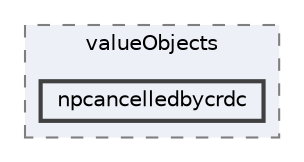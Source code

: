 digraph "repository/mnp/src/main/java/com/sterlite/cal/mnp/service/valueObjects/npcancelledbycrdc"
{
 // LATEX_PDF_SIZE
  bgcolor="transparent";
  edge [fontname=Helvetica,fontsize=10,labelfontname=Helvetica,labelfontsize=10];
  node [fontname=Helvetica,fontsize=10,shape=box,height=0.2,width=0.4];
  compound=true
  subgraph clusterdir_dca2899c7ea763c53617324618f227a1 {
    graph [ bgcolor="#edf0f7", pencolor="grey50", label="valueObjects", fontname=Helvetica,fontsize=10 style="filled,dashed", URL="dir_dca2899c7ea763c53617324618f227a1.html",tooltip=""]
  dir_d2c8ffbfc940bfa8a2cd2c591f8f9dde [label="npcancelledbycrdc", fillcolor="#edf0f7", color="grey25", style="filled,bold", URL="dir_d2c8ffbfc940bfa8a2cd2c591f8f9dde.html",tooltip=""];
  }
}
